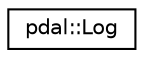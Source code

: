digraph "Graphical Class Hierarchy"
{
  edge [fontname="Helvetica",fontsize="10",labelfontname="Helvetica",labelfontsize="10"];
  node [fontname="Helvetica",fontsize="10",shape=record];
  rankdir="LR";
  Node1 [label="pdal::Log",height=0.2,width=0.4,color="black", fillcolor="white", style="filled",URL="$classpdal_1_1Log.html"];
}
